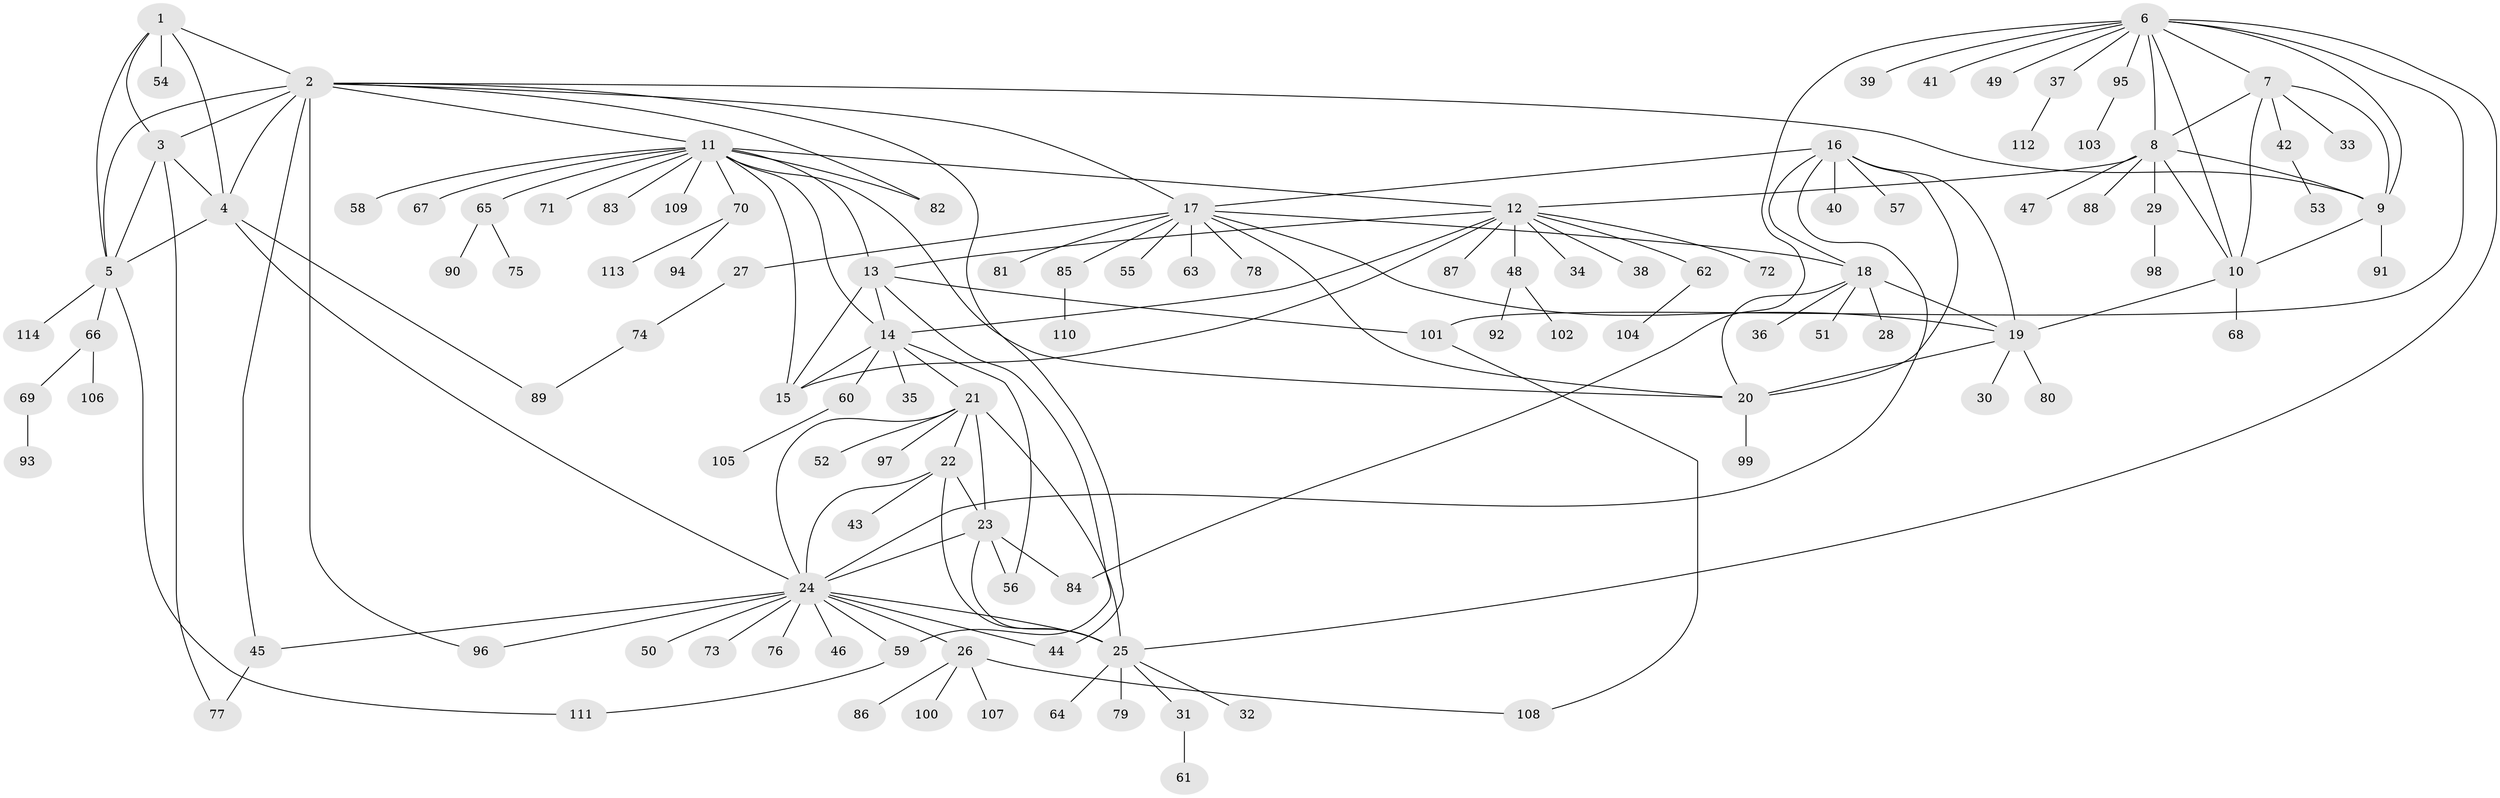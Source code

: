 // Generated by graph-tools (version 1.1) at 2025/15/03/09/25 04:15:57]
// undirected, 114 vertices, 161 edges
graph export_dot {
graph [start="1"]
  node [color=gray90,style=filled];
  1;
  2;
  3;
  4;
  5;
  6;
  7;
  8;
  9;
  10;
  11;
  12;
  13;
  14;
  15;
  16;
  17;
  18;
  19;
  20;
  21;
  22;
  23;
  24;
  25;
  26;
  27;
  28;
  29;
  30;
  31;
  32;
  33;
  34;
  35;
  36;
  37;
  38;
  39;
  40;
  41;
  42;
  43;
  44;
  45;
  46;
  47;
  48;
  49;
  50;
  51;
  52;
  53;
  54;
  55;
  56;
  57;
  58;
  59;
  60;
  61;
  62;
  63;
  64;
  65;
  66;
  67;
  68;
  69;
  70;
  71;
  72;
  73;
  74;
  75;
  76;
  77;
  78;
  79;
  80;
  81;
  82;
  83;
  84;
  85;
  86;
  87;
  88;
  89;
  90;
  91;
  92;
  93;
  94;
  95;
  96;
  97;
  98;
  99;
  100;
  101;
  102;
  103;
  104;
  105;
  106;
  107;
  108;
  109;
  110;
  111;
  112;
  113;
  114;
  1 -- 2;
  1 -- 3;
  1 -- 4;
  1 -- 5;
  1 -- 54;
  2 -- 3;
  2 -- 4;
  2 -- 5;
  2 -- 9;
  2 -- 11;
  2 -- 17;
  2 -- 44;
  2 -- 45;
  2 -- 82;
  2 -- 96;
  3 -- 4;
  3 -- 5;
  3 -- 77;
  4 -- 5;
  4 -- 24;
  4 -- 89;
  5 -- 66;
  5 -- 111;
  5 -- 114;
  6 -- 7;
  6 -- 8;
  6 -- 9;
  6 -- 10;
  6 -- 25;
  6 -- 37;
  6 -- 39;
  6 -- 41;
  6 -- 49;
  6 -- 84;
  6 -- 95;
  6 -- 101;
  7 -- 8;
  7 -- 9;
  7 -- 10;
  7 -- 33;
  7 -- 42;
  8 -- 9;
  8 -- 10;
  8 -- 12;
  8 -- 29;
  8 -- 47;
  8 -- 88;
  9 -- 10;
  9 -- 91;
  10 -- 19;
  10 -- 68;
  11 -- 12;
  11 -- 13;
  11 -- 14;
  11 -- 15;
  11 -- 20;
  11 -- 58;
  11 -- 65;
  11 -- 67;
  11 -- 70;
  11 -- 71;
  11 -- 82;
  11 -- 83;
  11 -- 109;
  12 -- 13;
  12 -- 14;
  12 -- 15;
  12 -- 34;
  12 -- 38;
  12 -- 48;
  12 -- 62;
  12 -- 72;
  12 -- 87;
  13 -- 14;
  13 -- 15;
  13 -- 59;
  13 -- 101;
  14 -- 15;
  14 -- 21;
  14 -- 35;
  14 -- 56;
  14 -- 60;
  16 -- 17;
  16 -- 18;
  16 -- 19;
  16 -- 20;
  16 -- 24;
  16 -- 40;
  16 -- 57;
  17 -- 18;
  17 -- 19;
  17 -- 20;
  17 -- 27;
  17 -- 55;
  17 -- 63;
  17 -- 78;
  17 -- 81;
  17 -- 85;
  18 -- 19;
  18 -- 20;
  18 -- 28;
  18 -- 36;
  18 -- 51;
  19 -- 20;
  19 -- 30;
  19 -- 80;
  20 -- 99;
  21 -- 22;
  21 -- 23;
  21 -- 24;
  21 -- 25;
  21 -- 52;
  21 -- 97;
  22 -- 23;
  22 -- 24;
  22 -- 25;
  22 -- 43;
  23 -- 24;
  23 -- 25;
  23 -- 56;
  23 -- 84;
  24 -- 25;
  24 -- 26;
  24 -- 44;
  24 -- 45;
  24 -- 46;
  24 -- 50;
  24 -- 59;
  24 -- 73;
  24 -- 76;
  24 -- 96;
  25 -- 31;
  25 -- 32;
  25 -- 64;
  25 -- 79;
  26 -- 86;
  26 -- 100;
  26 -- 107;
  26 -- 108;
  27 -- 74;
  29 -- 98;
  31 -- 61;
  37 -- 112;
  42 -- 53;
  45 -- 77;
  48 -- 92;
  48 -- 102;
  59 -- 111;
  60 -- 105;
  62 -- 104;
  65 -- 75;
  65 -- 90;
  66 -- 69;
  66 -- 106;
  69 -- 93;
  70 -- 94;
  70 -- 113;
  74 -- 89;
  85 -- 110;
  95 -- 103;
  101 -- 108;
}
